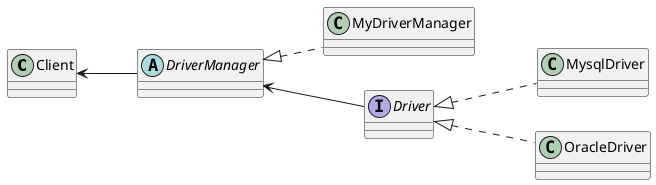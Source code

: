 @startuml

left to right direction
class Client
abstract class DriverManager
class MyDriverManager
interface Driver
class MysqlDriver
class OracleDriver

Client <-- DriverManager
DriverManager <|.. MyDriverManager
DriverManager <-- Driver
Driver <|.. MysqlDriver
Driver <|.. OracleDriver
@enduml